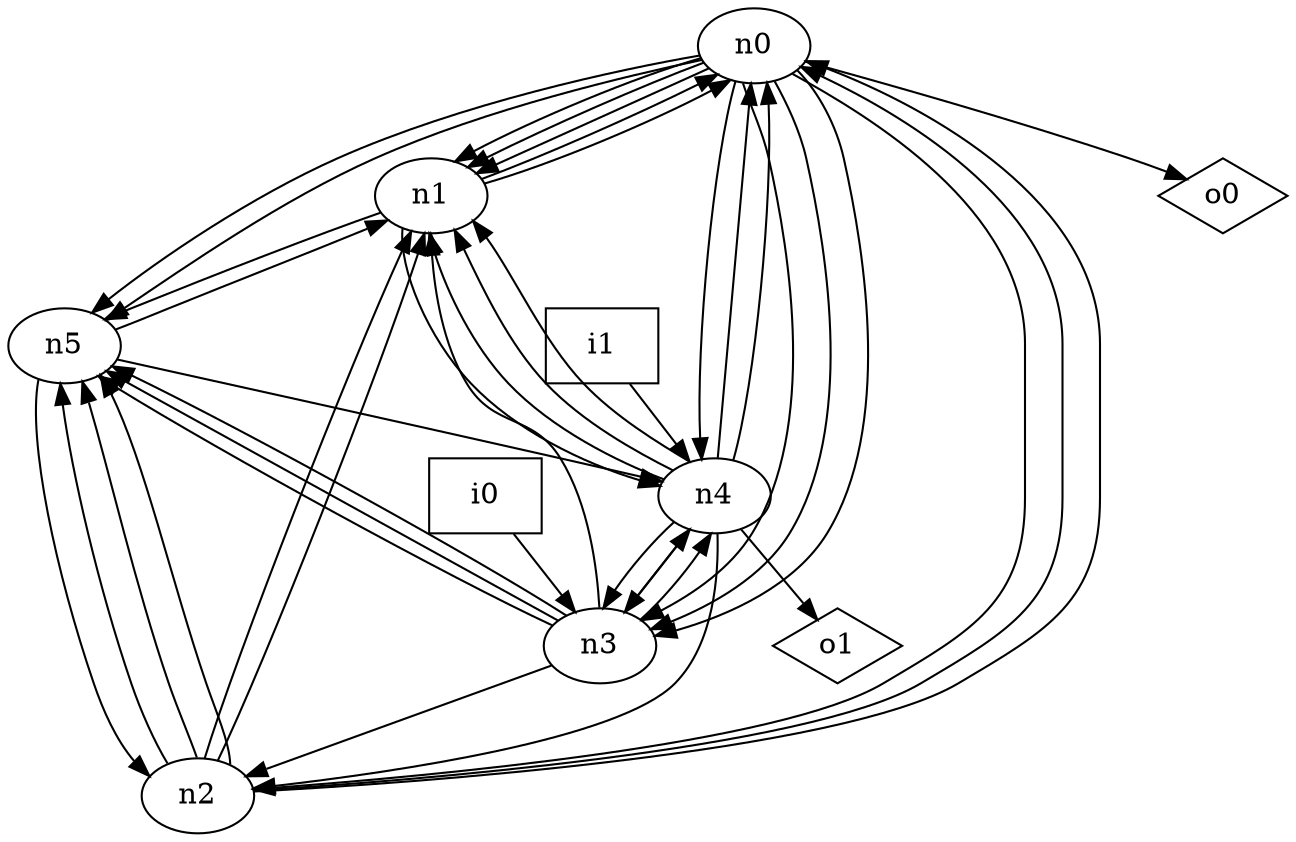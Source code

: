 digraph G {
n0 [label="n0"];
n1 [label="n1"];
n2 [label="n2"];
n3 [label="n3"];
n4 [label="n4"];
n5 [label="n5"];
n6 [label="i0",shape="box"];
n7 [label="i1",shape="box"];
n8 [label="o0",shape="diamond"];
n9 [label="o1",shape="diamond"];
n0 -> n1
n0 -> n1
n0 -> n1
n0 -> n2
n0 -> n3
n0 -> n3
n0 -> n3
n0 -> n4
n0 -> n5
n0 -> n5
n0 -> n8
n1 -> n0
n1 -> n0
n1 -> n4
n1 -> n5
n2 -> n0
n2 -> n0
n2 -> n1
n2 -> n1
n2 -> n5
n2 -> n5
n2 -> n5
n3 -> n1
n3 -> n2
n3 -> n4
n3 -> n4
n3 -> n5
n3 -> n5
n3 -> n5
n4 -> n0
n4 -> n0
n4 -> n1
n4 -> n1
n4 -> n1
n4 -> n2
n4 -> n3
n4 -> n3
n4 -> n9
n5 -> n1
n5 -> n2
n5 -> n4
n6 -> n3
n7 -> n4
}
